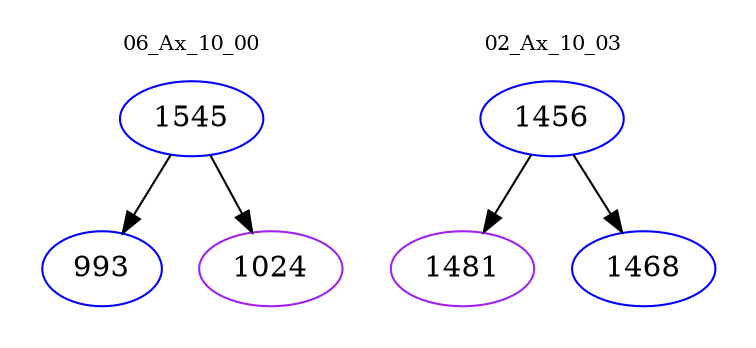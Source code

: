 digraph{
subgraph cluster_0 {
color = white
label = "06_Ax_10_00";
fontsize=10;
T0_1545 [label="1545", color="blue"]
T0_1545 -> T0_993 [color="black"]
T0_993 [label="993", color="blue"]
T0_1545 -> T0_1024 [color="black"]
T0_1024 [label="1024", color="purple"]
}
subgraph cluster_1 {
color = white
label = "02_Ax_10_03";
fontsize=10;
T1_1456 [label="1456", color="blue"]
T1_1456 -> T1_1481 [color="black"]
T1_1481 [label="1481", color="purple"]
T1_1456 -> T1_1468 [color="black"]
T1_1468 [label="1468", color="blue"]
}
}
